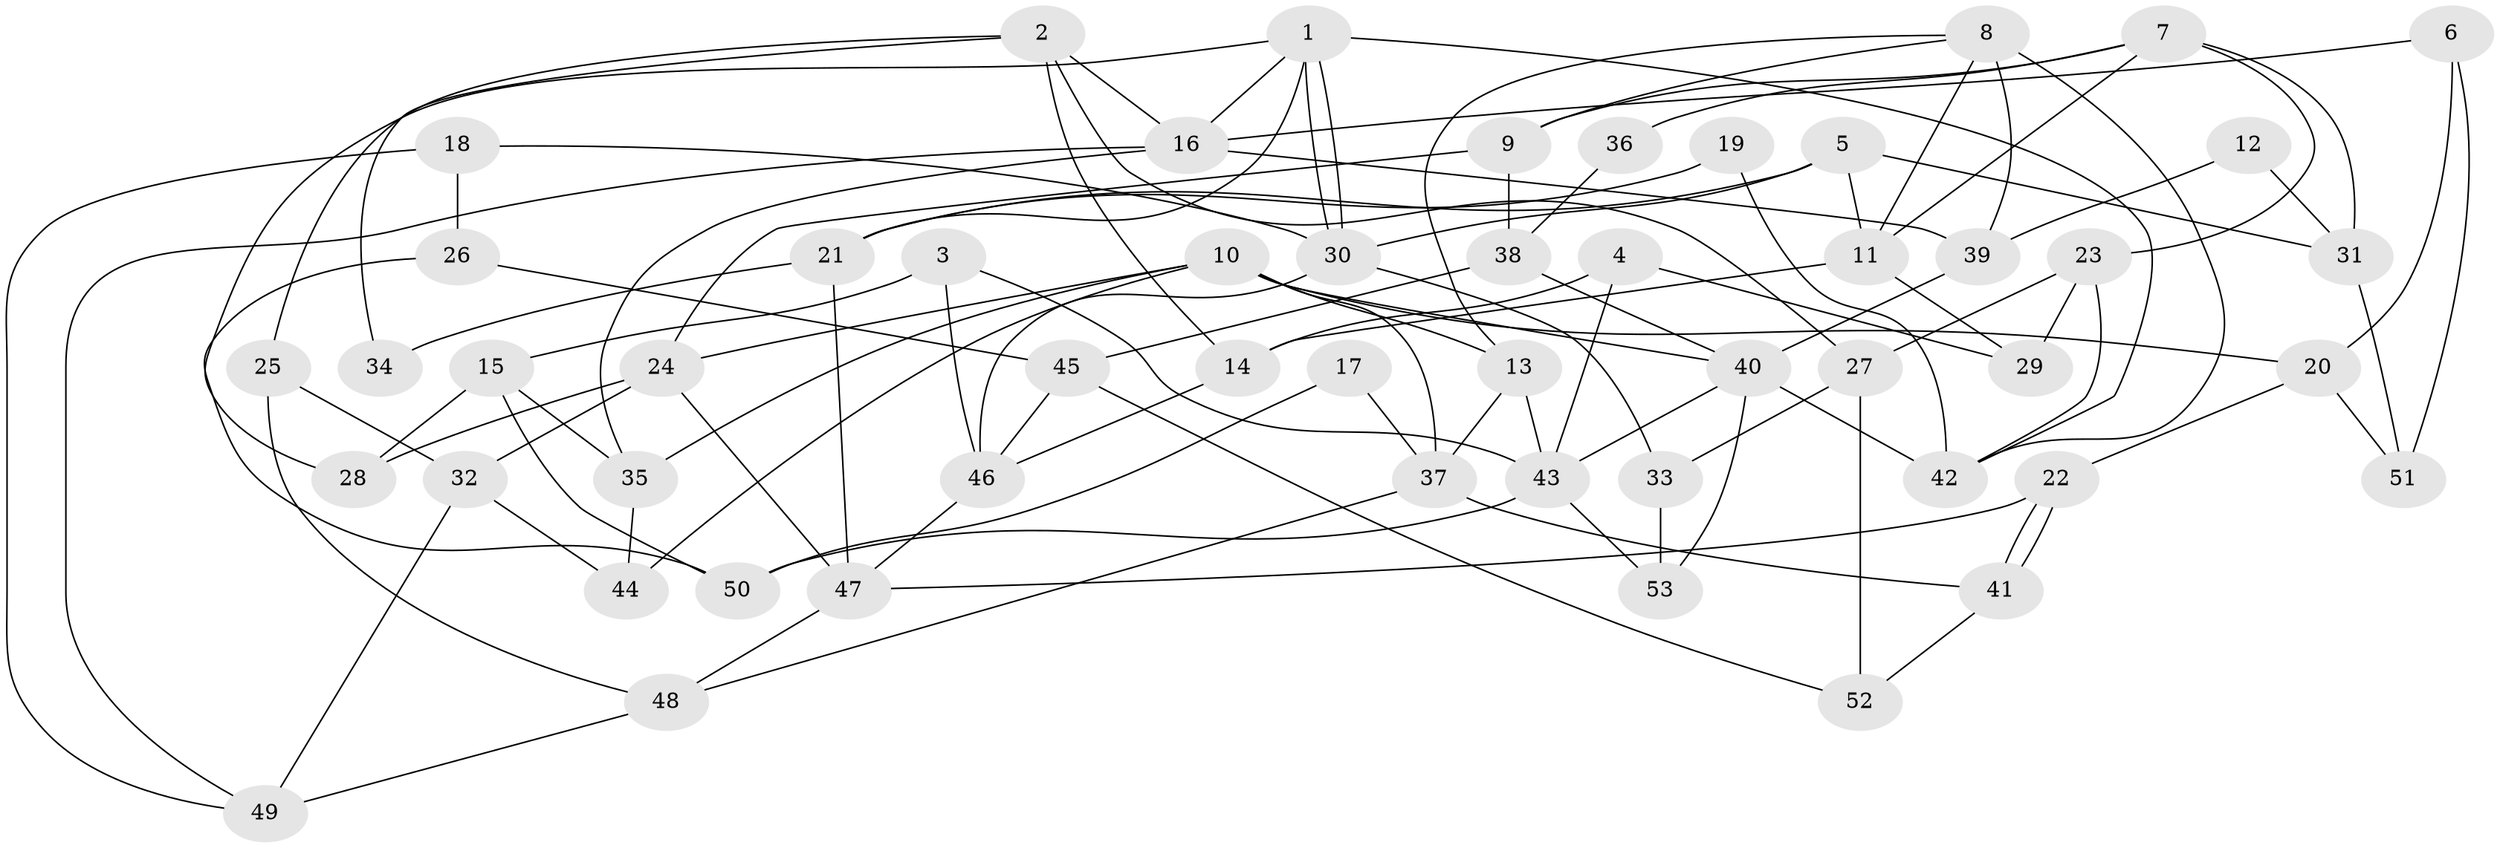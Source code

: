 // Generated by graph-tools (version 1.1) at 2025/35/03/09/25 02:35:58]
// undirected, 53 vertices, 106 edges
graph export_dot {
graph [start="1"]
  node [color=gray90,style=filled];
  1;
  2;
  3;
  4;
  5;
  6;
  7;
  8;
  9;
  10;
  11;
  12;
  13;
  14;
  15;
  16;
  17;
  18;
  19;
  20;
  21;
  22;
  23;
  24;
  25;
  26;
  27;
  28;
  29;
  30;
  31;
  32;
  33;
  34;
  35;
  36;
  37;
  38;
  39;
  40;
  41;
  42;
  43;
  44;
  45;
  46;
  47;
  48;
  49;
  50;
  51;
  52;
  53;
  1 -- 16;
  1 -- 30;
  1 -- 30;
  1 -- 21;
  1 -- 28;
  1 -- 42;
  2 -- 16;
  2 -- 14;
  2 -- 25;
  2 -- 27;
  2 -- 34;
  3 -- 46;
  3 -- 43;
  3 -- 15;
  4 -- 14;
  4 -- 43;
  4 -- 29;
  5 -- 21;
  5 -- 30;
  5 -- 11;
  5 -- 31;
  6 -- 51;
  6 -- 16;
  6 -- 20;
  7 -- 23;
  7 -- 9;
  7 -- 11;
  7 -- 31;
  7 -- 36;
  8 -- 11;
  8 -- 42;
  8 -- 9;
  8 -- 13;
  8 -- 39;
  9 -- 24;
  9 -- 38;
  10 -- 13;
  10 -- 44;
  10 -- 20;
  10 -- 24;
  10 -- 35;
  10 -- 37;
  10 -- 40;
  11 -- 14;
  11 -- 29;
  12 -- 31;
  12 -- 39;
  13 -- 43;
  13 -- 37;
  14 -- 46;
  15 -- 28;
  15 -- 35;
  15 -- 50;
  16 -- 35;
  16 -- 39;
  16 -- 49;
  17 -- 50;
  17 -- 37;
  18 -- 49;
  18 -- 30;
  18 -- 26;
  19 -- 42;
  19 -- 21;
  20 -- 22;
  20 -- 51;
  21 -- 47;
  21 -- 34;
  22 -- 41;
  22 -- 41;
  22 -- 47;
  23 -- 42;
  23 -- 29;
  23 -- 27;
  24 -- 47;
  24 -- 28;
  24 -- 32;
  25 -- 48;
  25 -- 32;
  26 -- 50;
  26 -- 45;
  27 -- 33;
  27 -- 52;
  30 -- 46;
  30 -- 33;
  31 -- 51;
  32 -- 44;
  32 -- 49;
  33 -- 53;
  35 -- 44;
  36 -- 38;
  37 -- 41;
  37 -- 48;
  38 -- 45;
  38 -- 40;
  39 -- 40;
  40 -- 42;
  40 -- 43;
  40 -- 53;
  41 -- 52;
  43 -- 53;
  43 -- 50;
  45 -- 52;
  45 -- 46;
  46 -- 47;
  47 -- 48;
  48 -- 49;
}
